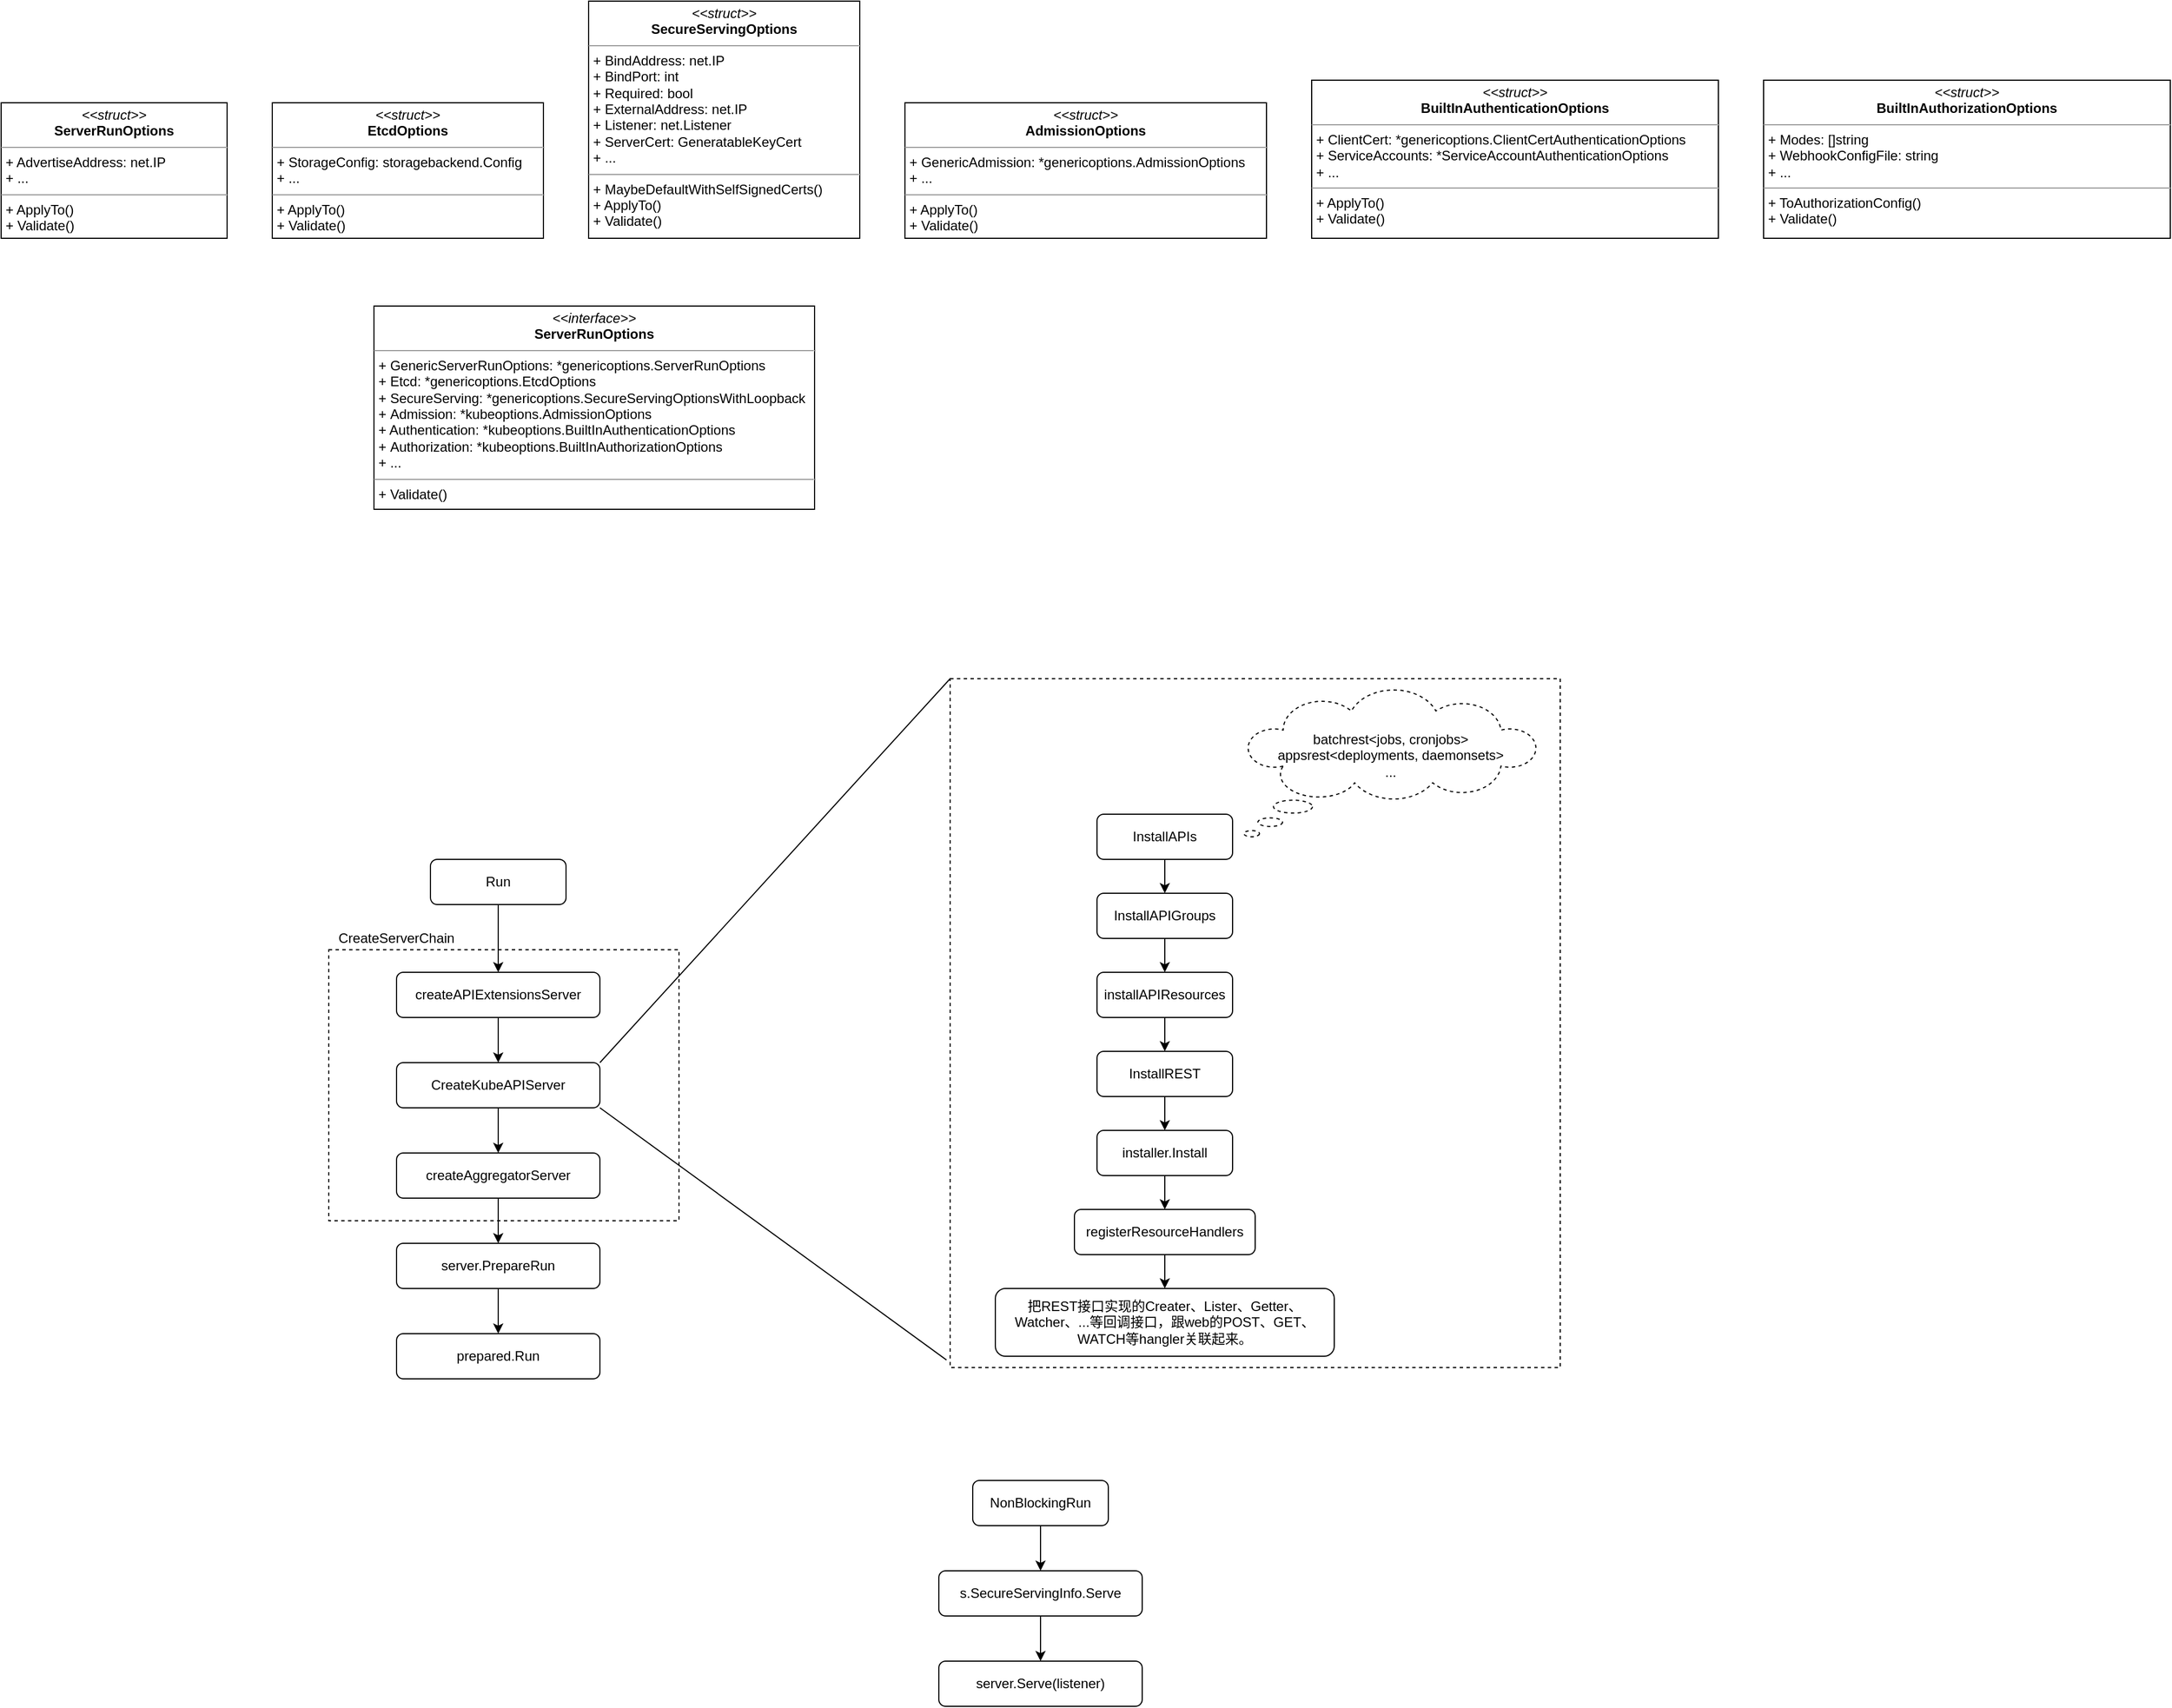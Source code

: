 <mxfile version="17.4.6" type="github">
  <diagram id="pOSydsDMV48P04ZVQpbY" name="Page-1">
    <mxGraphModel dx="1278" dy="1752" grid="1" gridSize="10" guides="1" tooltips="1" connect="1" arrows="1" fold="1" page="1" pageScale="1" pageWidth="827" pageHeight="1169" math="0" shadow="0">
      <root>
        <mxCell id="0" />
        <mxCell id="1" parent="0" />
        <mxCell id="HttW45ZmrMAIBHT3xHbi-31" value="" style="rounded=0;whiteSpace=wrap;html=1;dashed=1;" vertex="1" parent="1">
          <mxGeometry x="880" y="530" width="540" height="610" as="geometry" />
        </mxCell>
        <mxCell id="HttW45ZmrMAIBHT3xHbi-9" value="" style="rounded=0;whiteSpace=wrap;html=1;dashed=1;" vertex="1" parent="1">
          <mxGeometry x="330" y="770" width="310" height="240" as="geometry" />
        </mxCell>
        <mxCell id="H5yTHJ9wlslfovT43Fut-1" value="&lt;p style=&quot;margin: 0px ; margin-top: 4px ; text-align: center&quot;&gt;&lt;i&gt;&amp;lt;&amp;lt;interface&amp;gt;&amp;gt;&lt;/i&gt;&lt;br&gt;&lt;b&gt;ServerRunOptions&lt;/b&gt;&lt;br&gt;&lt;/p&gt;&lt;hr size=&quot;1&quot;&gt;&lt;p style=&quot;margin: 0px ; margin-left: 4px&quot;&gt;+ GenericServerRunOptions: *genericoptions.ServerRunOptions&lt;br&gt;+ Etcd: *genericoptions.EtcdOptions&lt;/p&gt;&lt;p style=&quot;margin: 0px ; margin-left: 4px&quot;&gt;+&amp;nbsp;SecureServing:&amp;nbsp;*genericoptions.SecureServingOptionsWithLoopback&lt;/p&gt;&lt;p style=&quot;margin: 0px ; margin-left: 4px&quot;&gt;+&amp;nbsp;Admission:&amp;nbsp;*kubeoptions.AdmissionOptions&lt;/p&gt;&lt;p style=&quot;margin: 0px ; margin-left: 4px&quot;&gt;+ Authentication:&amp;nbsp;*kubeoptions.BuiltInAuthenticationOptions&lt;/p&gt;&lt;p style=&quot;margin: 0px ; margin-left: 4px&quot;&gt;+&amp;nbsp;Authorization:&amp;nbsp;*kubeoptions.BuiltInAuthorizationOptions&lt;/p&gt;&lt;p style=&quot;margin: 0px ; margin-left: 4px&quot;&gt;+ ...&lt;/p&gt;&lt;hr size=&quot;1&quot;&gt;&lt;p style=&quot;margin: 0px ; margin-left: 4px&quot;&gt;+ Validate()&lt;br&gt;&lt;/p&gt;" style="verticalAlign=top;align=left;overflow=fill;fontSize=12;fontFamily=Helvetica;html=1;" parent="1" vertex="1">
          <mxGeometry x="370" y="200" width="390" height="180" as="geometry" />
        </mxCell>
        <mxCell id="H5yTHJ9wlslfovT43Fut-2" value="&lt;p style=&quot;margin: 0px ; margin-top: 4px ; text-align: center&quot;&gt;&lt;i&gt;&amp;lt;&amp;lt;struct&amp;gt;&amp;gt;&lt;/i&gt;&lt;br&gt;&lt;b&gt;SecureServingOptions&lt;/b&gt;&lt;br&gt;&lt;/p&gt;&lt;hr size=&quot;1&quot;&gt;&lt;p style=&quot;margin: 0px ; margin-left: 4px&quot;&gt;+ BindAddress: net.IP&lt;br&gt;+ BindPort: int&lt;/p&gt;&lt;p style=&quot;margin: 0px ; margin-left: 4px&quot;&gt;+&amp;nbsp;Required:&amp;nbsp;bool&lt;/p&gt;&lt;p style=&quot;margin: 0px ; margin-left: 4px&quot;&gt;+&amp;nbsp;ExternalAddress:&amp;nbsp;net.IP&lt;/p&gt;&lt;p style=&quot;margin: 0px ; margin-left: 4px&quot;&gt;+ Listener:&amp;nbsp;net.Listener&lt;/p&gt;&lt;p style=&quot;margin: 0px ; margin-left: 4px&quot;&gt;+&amp;nbsp;ServerCert:&amp;nbsp;GeneratableKeyCert&lt;/p&gt;&lt;p style=&quot;margin: 0px ; margin-left: 4px&quot;&gt;+ ...&lt;/p&gt;&lt;hr size=&quot;1&quot;&gt;&lt;p style=&quot;margin: 0px ; margin-left: 4px&quot;&gt;+ MaybeDefaultWithSelfSignedCerts()&lt;br&gt;+ ApplyTo()&lt;/p&gt;&lt;p style=&quot;margin: 0px ; margin-left: 4px&quot;&gt;+&amp;nbsp;Validate()&lt;/p&gt;" style="verticalAlign=top;align=left;overflow=fill;fontSize=12;fontFamily=Helvetica;html=1;" parent="1" vertex="1">
          <mxGeometry x="560" y="-70" width="240" height="210" as="geometry" />
        </mxCell>
        <mxCell id="lCR1ftYjXerYWlMZq8yE-1" value="&lt;p style=&quot;margin: 0px ; margin-top: 4px ; text-align: center&quot;&gt;&lt;i&gt;&amp;lt;&amp;lt;struct&amp;gt;&amp;gt;&lt;/i&gt;&lt;br&gt;&lt;b&gt;ServerRunOptions&lt;/b&gt;&lt;br&gt;&lt;/p&gt;&lt;hr size=&quot;1&quot;&gt;&lt;p style=&quot;margin: 0px ; margin-left: 4px&quot;&gt;+ AdvertiseAddress: net.IP&lt;br&gt;&lt;/p&gt;&lt;p style=&quot;margin: 0px ; margin-left: 4px&quot;&gt;+ ...&lt;/p&gt;&lt;hr size=&quot;1&quot;&gt;&lt;p style=&quot;margin: 0px ; margin-left: 4px&quot;&gt;+ ApplyTo()&lt;/p&gt;&lt;p style=&quot;margin: 0px ; margin-left: 4px&quot;&gt;+&amp;nbsp;Validate()&lt;/p&gt;" style="verticalAlign=top;align=left;overflow=fill;fontSize=12;fontFamily=Helvetica;html=1;" parent="1" vertex="1">
          <mxGeometry x="40" y="20" width="200" height="120" as="geometry" />
        </mxCell>
        <mxCell id="lCR1ftYjXerYWlMZq8yE-2" value="&lt;p style=&quot;margin: 0px ; margin-top: 4px ; text-align: center&quot;&gt;&lt;i&gt;&amp;lt;&amp;lt;struct&amp;gt;&amp;gt;&lt;/i&gt;&lt;br&gt;&lt;b&gt;EtcdOptions&lt;/b&gt;&lt;br&gt;&lt;/p&gt;&lt;hr size=&quot;1&quot;&gt;&lt;p style=&quot;margin: 0px ; margin-left: 4px&quot;&gt;+ StorageConfig: storagebackend.Config&lt;br&gt;&lt;/p&gt;&lt;p style=&quot;margin: 0px ; margin-left: 4px&quot;&gt;+ ...&lt;/p&gt;&lt;hr size=&quot;1&quot;&gt;&lt;p style=&quot;margin: 0px ; margin-left: 4px&quot;&gt;+ ApplyTo()&lt;/p&gt;&lt;p style=&quot;margin: 0px ; margin-left: 4px&quot;&gt;+&amp;nbsp;Validate()&lt;/p&gt;" style="verticalAlign=top;align=left;overflow=fill;fontSize=12;fontFamily=Helvetica;html=1;" parent="1" vertex="1">
          <mxGeometry x="280" y="20" width="240" height="120" as="geometry" />
        </mxCell>
        <mxCell id="lCR1ftYjXerYWlMZq8yE-3" value="&lt;p style=&quot;margin: 0px ; margin-top: 4px ; text-align: center&quot;&gt;&lt;i&gt;&amp;lt;&amp;lt;struct&amp;gt;&amp;gt;&lt;/i&gt;&lt;br&gt;&lt;b&gt;AdmissionOptions&lt;/b&gt;&lt;br&gt;&lt;/p&gt;&lt;hr size=&quot;1&quot;&gt;&lt;p style=&quot;margin: 0px ; margin-left: 4px&quot;&gt;+ GenericAdmission: *genericoptions.AdmissionOptions&lt;br&gt;&lt;/p&gt;&lt;p style=&quot;margin: 0px ; margin-left: 4px&quot;&gt;+ ...&lt;/p&gt;&lt;hr size=&quot;1&quot;&gt;&lt;p style=&quot;margin: 0px ; margin-left: 4px&quot;&gt;+ ApplyTo()&lt;/p&gt;&lt;p style=&quot;margin: 0px ; margin-left: 4px&quot;&gt;+&amp;nbsp;Validate()&lt;/p&gt;" style="verticalAlign=top;align=left;overflow=fill;fontSize=12;fontFamily=Helvetica;html=1;" parent="1" vertex="1">
          <mxGeometry x="840" y="20" width="320" height="120" as="geometry" />
        </mxCell>
        <mxCell id="DM5HG3-7ziXzEXTVug2R-1" value="&lt;p style=&quot;margin: 0px ; margin-top: 4px ; text-align: center&quot;&gt;&lt;i&gt;&amp;lt;&amp;lt;struct&amp;gt;&amp;gt;&lt;/i&gt;&lt;br&gt;&lt;b&gt;BuiltInAuthenticationOptions&lt;/b&gt;&lt;br&gt;&lt;/p&gt;&lt;hr size=&quot;1&quot;&gt;&lt;p style=&quot;margin: 0px ; margin-left: 4px&quot;&gt;+ ClientCert: *genericoptions.ClientCertAuthenticationOptions&lt;br&gt;&lt;/p&gt;&lt;p style=&quot;margin: 0px ; margin-left: 4px&quot;&gt;+ ServiceAccounts:&amp;nbsp;*ServiceAccountAuthenticationOptions&lt;/p&gt;&lt;p style=&quot;margin: 0px ; margin-left: 4px&quot;&gt;+ ...&lt;/p&gt;&lt;hr size=&quot;1&quot;&gt;&lt;p style=&quot;margin: 0px ; margin-left: 4px&quot;&gt;+ ApplyTo()&lt;/p&gt;&lt;p style=&quot;margin: 0px ; margin-left: 4px&quot;&gt;+&amp;nbsp;Validate()&lt;/p&gt;" style="verticalAlign=top;align=left;overflow=fill;fontSize=12;fontFamily=Helvetica;html=1;" parent="1" vertex="1">
          <mxGeometry x="1200" width="360" height="140" as="geometry" />
        </mxCell>
        <mxCell id="DM5HG3-7ziXzEXTVug2R-2" value="&lt;p style=&quot;margin: 0px ; margin-top: 4px ; text-align: center&quot;&gt;&lt;i&gt;&amp;lt;&amp;lt;struct&amp;gt;&amp;gt;&lt;/i&gt;&lt;br&gt;&lt;b&gt;BuiltInAuthorizationOptions&lt;/b&gt;&lt;br&gt;&lt;/p&gt;&lt;hr size=&quot;1&quot;&gt;&lt;p style=&quot;margin: 0px ; margin-left: 4px&quot;&gt;+ Modes: []string&lt;br&gt;&lt;/p&gt;&lt;p style=&quot;margin: 0px ; margin-left: 4px&quot;&gt;+ WebhookConfigFile:&amp;nbsp;string&lt;/p&gt;&lt;p style=&quot;margin: 0px ; margin-left: 4px&quot;&gt;+ ...&lt;/p&gt;&lt;hr size=&quot;1&quot;&gt;&lt;p style=&quot;margin: 0px ; margin-left: 4px&quot;&gt;+ ToAuthorizationConfig()&lt;/p&gt;&lt;p style=&quot;margin: 0px ; margin-left: 4px&quot;&gt;+&amp;nbsp;Validate()&lt;/p&gt;" style="verticalAlign=top;align=left;overflow=fill;fontSize=12;fontFamily=Helvetica;html=1;" parent="1" vertex="1">
          <mxGeometry x="1600" width="360" height="140" as="geometry" />
        </mxCell>
        <mxCell id="HttW45ZmrMAIBHT3xHbi-4" value="" style="edgeStyle=orthogonalEdgeStyle;rounded=0;orthogonalLoop=1;jettySize=auto;html=1;" edge="1" parent="1" source="HttW45ZmrMAIBHT3xHbi-2" target="HttW45ZmrMAIBHT3xHbi-3">
          <mxGeometry relative="1" as="geometry" />
        </mxCell>
        <mxCell id="HttW45ZmrMAIBHT3xHbi-2" value="Run" style="rounded=1;whiteSpace=wrap;html=1;" vertex="1" parent="1">
          <mxGeometry x="420" y="690" width="120" height="40" as="geometry" />
        </mxCell>
        <mxCell id="HttW45ZmrMAIBHT3xHbi-6" value="" style="edgeStyle=orthogonalEdgeStyle;rounded=0;orthogonalLoop=1;jettySize=auto;html=1;" edge="1" parent="1" source="HttW45ZmrMAIBHT3xHbi-3" target="HttW45ZmrMAIBHT3xHbi-5">
          <mxGeometry relative="1" as="geometry" />
        </mxCell>
        <mxCell id="HttW45ZmrMAIBHT3xHbi-3" value="createAPIExtensionsServer" style="rounded=1;whiteSpace=wrap;html=1;" vertex="1" parent="1">
          <mxGeometry x="390" y="790" width="180" height="40" as="geometry" />
        </mxCell>
        <mxCell id="HttW45ZmrMAIBHT3xHbi-8" value="" style="edgeStyle=orthogonalEdgeStyle;rounded=0;orthogonalLoop=1;jettySize=auto;html=1;" edge="1" parent="1" source="HttW45ZmrMAIBHT3xHbi-5" target="HttW45ZmrMAIBHT3xHbi-7">
          <mxGeometry relative="1" as="geometry" />
        </mxCell>
        <mxCell id="HttW45ZmrMAIBHT3xHbi-5" value="CreateKubeAPIServer" style="rounded=1;whiteSpace=wrap;html=1;" vertex="1" parent="1">
          <mxGeometry x="390" y="870" width="180" height="40" as="geometry" />
        </mxCell>
        <mxCell id="HttW45ZmrMAIBHT3xHbi-12" value="" style="edgeStyle=orthogonalEdgeStyle;rounded=0;orthogonalLoop=1;jettySize=auto;html=1;" edge="1" parent="1" source="HttW45ZmrMAIBHT3xHbi-7" target="HttW45ZmrMAIBHT3xHbi-11">
          <mxGeometry relative="1" as="geometry" />
        </mxCell>
        <mxCell id="HttW45ZmrMAIBHT3xHbi-7" value="createAggregatorServer" style="rounded=1;whiteSpace=wrap;html=1;" vertex="1" parent="1">
          <mxGeometry x="390" y="950" width="180" height="40" as="geometry" />
        </mxCell>
        <mxCell id="HttW45ZmrMAIBHT3xHbi-10" value="CreateServerChain" style="text;html=1;strokeColor=none;fillColor=none;align=center;verticalAlign=middle;whiteSpace=wrap;rounded=0;dashed=1;" vertex="1" parent="1">
          <mxGeometry x="330" y="750" width="120" height="20" as="geometry" />
        </mxCell>
        <mxCell id="HttW45ZmrMAIBHT3xHbi-14" value="" style="edgeStyle=orthogonalEdgeStyle;rounded=0;orthogonalLoop=1;jettySize=auto;html=1;" edge="1" parent="1" source="HttW45ZmrMAIBHT3xHbi-11" target="HttW45ZmrMAIBHT3xHbi-13">
          <mxGeometry relative="1" as="geometry" />
        </mxCell>
        <mxCell id="HttW45ZmrMAIBHT3xHbi-11" value="server.PrepareRun" style="rounded=1;whiteSpace=wrap;html=1;" vertex="1" parent="1">
          <mxGeometry x="390" y="1030" width="180" height="40" as="geometry" />
        </mxCell>
        <mxCell id="HttW45ZmrMAIBHT3xHbi-13" value="prepared.Run" style="rounded=1;whiteSpace=wrap;html=1;" vertex="1" parent="1">
          <mxGeometry x="390" y="1110" width="180" height="40" as="geometry" />
        </mxCell>
        <mxCell id="HttW45ZmrMAIBHT3xHbi-18" value="" style="edgeStyle=orthogonalEdgeStyle;rounded=0;orthogonalLoop=1;jettySize=auto;html=1;" edge="1" parent="1" source="HttW45ZmrMAIBHT3xHbi-15" target="HttW45ZmrMAIBHT3xHbi-17">
          <mxGeometry relative="1" as="geometry" />
        </mxCell>
        <mxCell id="HttW45ZmrMAIBHT3xHbi-15" value="InstallAPIs" style="rounded=1;whiteSpace=wrap;html=1;" vertex="1" parent="1">
          <mxGeometry x="1010" y="650" width="120" height="40" as="geometry" />
        </mxCell>
        <mxCell id="HttW45ZmrMAIBHT3xHbi-16" value="batchrest&amp;lt;jobs, cronjobs&amp;gt;&lt;br&gt;appsrest&amp;lt;deployments, daemonsets&amp;gt;&lt;br&gt;...&lt;br&gt;&lt;br&gt;" style="whiteSpace=wrap;html=1;shape=mxgraph.basic.cloud_callout;dashed=1;" vertex="1" parent="1">
          <mxGeometry x="1140" y="540" width="260" height="130" as="geometry" />
        </mxCell>
        <mxCell id="HttW45ZmrMAIBHT3xHbi-20" value="" style="edgeStyle=orthogonalEdgeStyle;rounded=0;orthogonalLoop=1;jettySize=auto;html=1;" edge="1" parent="1" source="HttW45ZmrMAIBHT3xHbi-17" target="HttW45ZmrMAIBHT3xHbi-19">
          <mxGeometry relative="1" as="geometry" />
        </mxCell>
        <mxCell id="HttW45ZmrMAIBHT3xHbi-17" value="InstallAPIGroups" style="rounded=1;whiteSpace=wrap;html=1;" vertex="1" parent="1">
          <mxGeometry x="1010" y="720" width="120" height="40" as="geometry" />
        </mxCell>
        <mxCell id="HttW45ZmrMAIBHT3xHbi-22" value="" style="edgeStyle=orthogonalEdgeStyle;rounded=0;orthogonalLoop=1;jettySize=auto;html=1;" edge="1" parent="1" source="HttW45ZmrMAIBHT3xHbi-19" target="HttW45ZmrMAIBHT3xHbi-21">
          <mxGeometry relative="1" as="geometry" />
        </mxCell>
        <mxCell id="HttW45ZmrMAIBHT3xHbi-19" value="installAPIResources" style="rounded=1;whiteSpace=wrap;html=1;" vertex="1" parent="1">
          <mxGeometry x="1010" y="790" width="120" height="40" as="geometry" />
        </mxCell>
        <mxCell id="HttW45ZmrMAIBHT3xHbi-24" value="" style="edgeStyle=orthogonalEdgeStyle;rounded=0;orthogonalLoop=1;jettySize=auto;html=1;" edge="1" parent="1" source="HttW45ZmrMAIBHT3xHbi-21" target="HttW45ZmrMAIBHT3xHbi-23">
          <mxGeometry relative="1" as="geometry" />
        </mxCell>
        <mxCell id="HttW45ZmrMAIBHT3xHbi-21" value="InstallREST" style="rounded=1;whiteSpace=wrap;html=1;" vertex="1" parent="1">
          <mxGeometry x="1010" y="860" width="120" height="40" as="geometry" />
        </mxCell>
        <mxCell id="HttW45ZmrMAIBHT3xHbi-26" value="" style="edgeStyle=orthogonalEdgeStyle;rounded=0;orthogonalLoop=1;jettySize=auto;html=1;" edge="1" parent="1" source="HttW45ZmrMAIBHT3xHbi-23" target="HttW45ZmrMAIBHT3xHbi-25">
          <mxGeometry relative="1" as="geometry" />
        </mxCell>
        <mxCell id="HttW45ZmrMAIBHT3xHbi-23" value="installer.Install" style="rounded=1;whiteSpace=wrap;html=1;" vertex="1" parent="1">
          <mxGeometry x="1010" y="930" width="120" height="40" as="geometry" />
        </mxCell>
        <mxCell id="HttW45ZmrMAIBHT3xHbi-28" value="" style="edgeStyle=orthogonalEdgeStyle;rounded=0;orthogonalLoop=1;jettySize=auto;html=1;" edge="1" parent="1" source="HttW45ZmrMAIBHT3xHbi-25" target="HttW45ZmrMAIBHT3xHbi-27">
          <mxGeometry relative="1" as="geometry" />
        </mxCell>
        <mxCell id="HttW45ZmrMAIBHT3xHbi-25" value="registerResourceHandlers" style="rounded=1;whiteSpace=wrap;html=1;" vertex="1" parent="1">
          <mxGeometry x="990" y="1000" width="160" height="40" as="geometry" />
        </mxCell>
        <mxCell id="HttW45ZmrMAIBHT3xHbi-27" value="把REST接口实现的Creater、Lister、Getter、Watcher、...等回调接口，跟web的POST、GET、WATCH等hangler关联起来。" style="rounded=1;whiteSpace=wrap;html=1;" vertex="1" parent="1">
          <mxGeometry x="920" y="1070" width="300" height="60" as="geometry" />
        </mxCell>
        <mxCell id="HttW45ZmrMAIBHT3xHbi-29" value="" style="endArrow=none;html=1;rounded=0;exitX=1;exitY=0;exitDx=0;exitDy=0;entryX=0;entryY=0;entryDx=0;entryDy=0;" edge="1" parent="1" source="HttW45ZmrMAIBHT3xHbi-5" target="HttW45ZmrMAIBHT3xHbi-31">
          <mxGeometry width="50" height="50" relative="1" as="geometry">
            <mxPoint x="560" y="870" as="sourcePoint" />
            <mxPoint x="880" y="680" as="targetPoint" />
          </mxGeometry>
        </mxCell>
        <mxCell id="HttW45ZmrMAIBHT3xHbi-30" value="" style="endArrow=none;html=1;rounded=0;exitX=1;exitY=1;exitDx=0;exitDy=0;entryX=-0.006;entryY=0.989;entryDx=0;entryDy=0;entryPerimeter=0;" edge="1" parent="1" source="HttW45ZmrMAIBHT3xHbi-5" target="HttW45ZmrMAIBHT3xHbi-31">
          <mxGeometry width="50" height="50" relative="1" as="geometry">
            <mxPoint x="580" y="880" as="sourcePoint" />
            <mxPoint x="880" y="1090" as="targetPoint" />
          </mxGeometry>
        </mxCell>
        <mxCell id="HttW45ZmrMAIBHT3xHbi-34" value="" style="edgeStyle=orthogonalEdgeStyle;rounded=0;orthogonalLoop=1;jettySize=auto;html=1;" edge="1" parent="1" source="HttW45ZmrMAIBHT3xHbi-32" target="HttW45ZmrMAIBHT3xHbi-33">
          <mxGeometry relative="1" as="geometry" />
        </mxCell>
        <mxCell id="HttW45ZmrMAIBHT3xHbi-32" value="NonBlockingRun" style="rounded=1;whiteSpace=wrap;html=1;" vertex="1" parent="1">
          <mxGeometry x="900" y="1240" width="120" height="40" as="geometry" />
        </mxCell>
        <mxCell id="HttW45ZmrMAIBHT3xHbi-36" value="" style="edgeStyle=orthogonalEdgeStyle;rounded=0;orthogonalLoop=1;jettySize=auto;html=1;" edge="1" parent="1" source="HttW45ZmrMAIBHT3xHbi-33" target="HttW45ZmrMAIBHT3xHbi-35">
          <mxGeometry relative="1" as="geometry" />
        </mxCell>
        <mxCell id="HttW45ZmrMAIBHT3xHbi-33" value="s.SecureServingInfo.Serve" style="rounded=1;whiteSpace=wrap;html=1;" vertex="1" parent="1">
          <mxGeometry x="870" y="1320" width="180" height="40" as="geometry" />
        </mxCell>
        <mxCell id="HttW45ZmrMAIBHT3xHbi-35" value="server.Serve(listener)" style="rounded=1;whiteSpace=wrap;html=1;" vertex="1" parent="1">
          <mxGeometry x="870" y="1400" width="180" height="40" as="geometry" />
        </mxCell>
      </root>
    </mxGraphModel>
  </diagram>
</mxfile>
